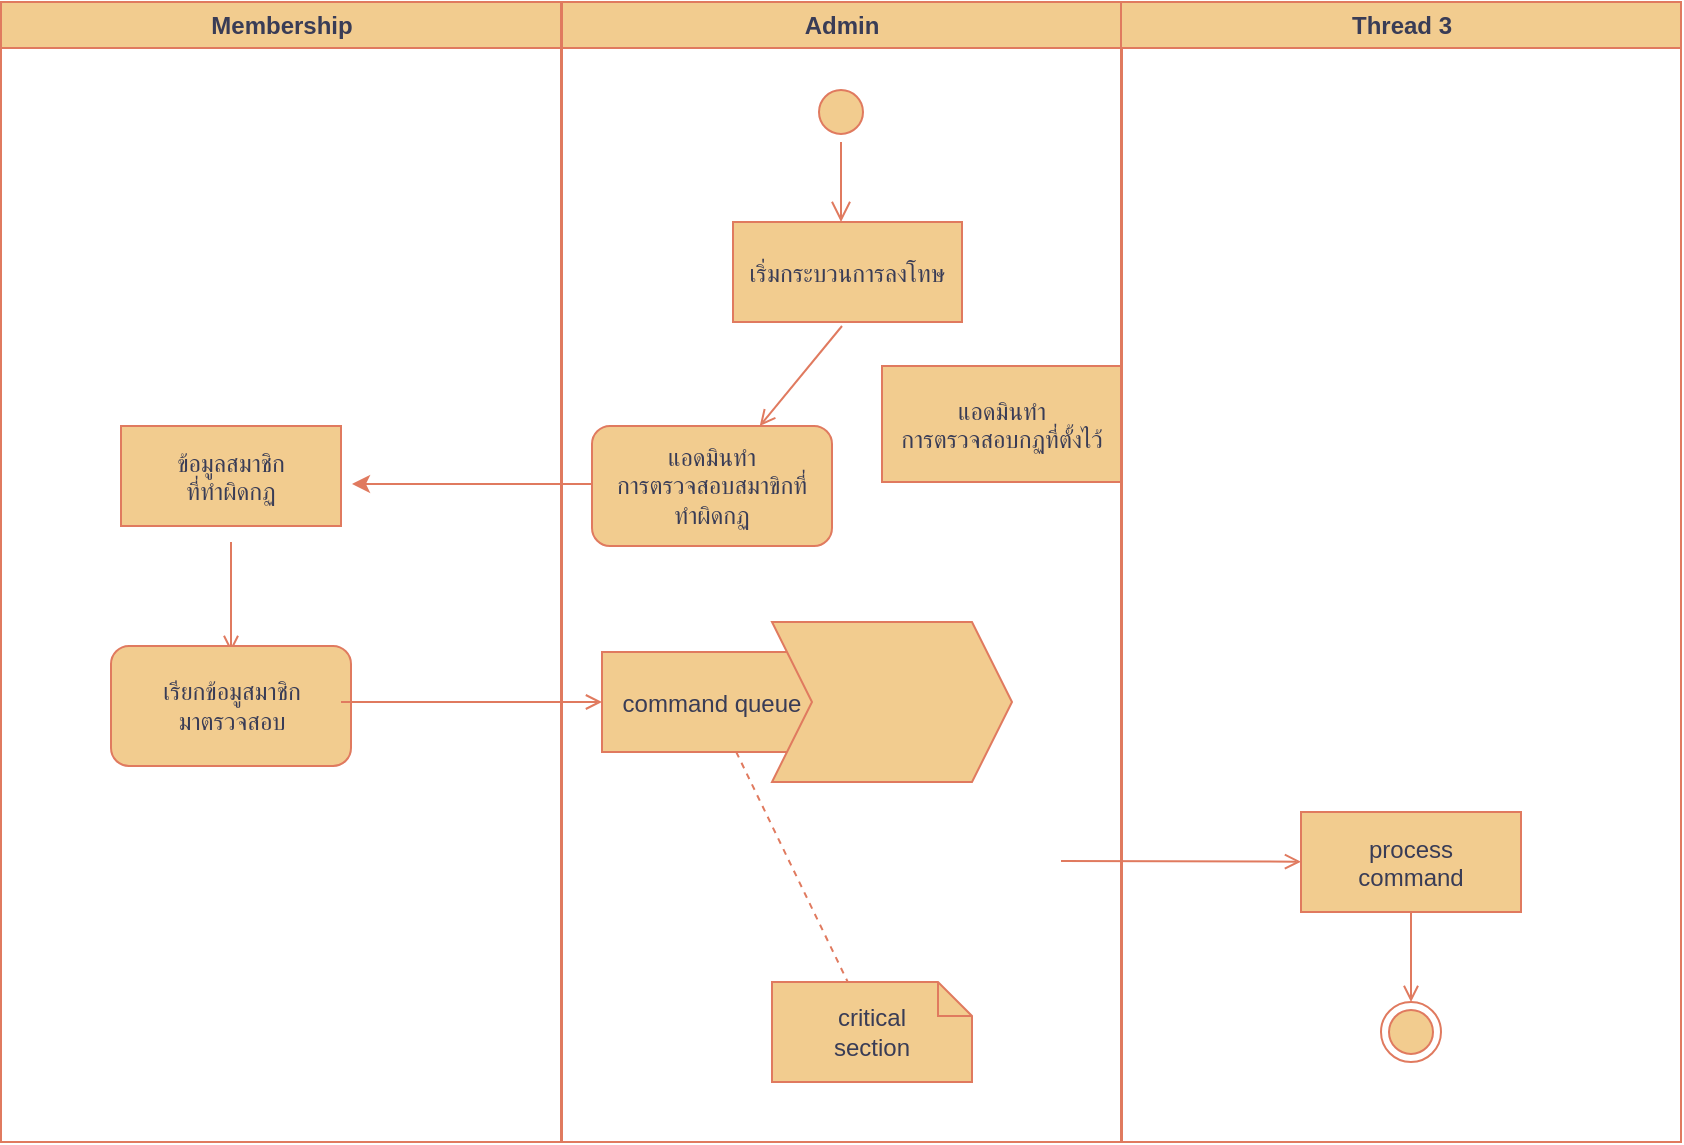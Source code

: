 <mxfile version="21.0.4" type="github">
  <diagram name="Page-1" id="e7e014a7-5840-1c2e-5031-d8a46d1fe8dd">
    <mxGraphModel dx="603" dy="613" grid="1" gridSize="10" guides="1" tooltips="1" connect="1" arrows="1" fold="1" page="1" pageScale="1" pageWidth="1169" pageHeight="826" background="none" math="0" shadow="0">
      <root>
        <mxCell id="0" />
        <mxCell id="1" parent="0" />
        <mxCell id="2" value="Membership" style="swimlane;whiteSpace=wrap;labelBackgroundColor=none;fillColor=#F2CC8F;strokeColor=#E07A5F;fontColor=#393C56;" parent="1" vertex="1">
          <mxGeometry x="164.5" y="128" width="280" height="570" as="geometry" />
        </mxCell>
        <mxCell id="7" value="ข้อมูลสมาชิก&#xa;ที่ทำผิดกฏ" style="labelBackgroundColor=none;fillColor=#F2CC8F;strokeColor=#E07A5F;fontColor=#393C56;" parent="2" vertex="1">
          <mxGeometry x="60" y="212" width="110" height="50" as="geometry" />
        </mxCell>
        <mxCell id="11" value="" style="endArrow=open;strokeColor=#E07A5F;endFill=1;rounded=0;labelBackgroundColor=none;fontColor=default;" parent="2" edge="1">
          <mxGeometry relative="1" as="geometry">
            <mxPoint x="115" y="270.0" as="sourcePoint" />
            <mxPoint x="115" y="325" as="targetPoint" />
          </mxGeometry>
        </mxCell>
        <mxCell id="H5I0HjstW5SvSYe0rr8k-55" value="เรียกข้อมูสมาชิก&lt;br style=&quot;border-color: var(--border-color); padding: 0px; margin: 0px;&quot;&gt;&lt;span style=&quot;&quot;&gt;มาตรวจสอบ&lt;/span&gt;" style="rounded=1;whiteSpace=wrap;html=1;labelBackgroundColor=none;strokeColor=#E07A5F;fontFamily=Helvetica;fontSize=12;fontColor=#393C56;fillColor=#F2CC8F;" vertex="1" parent="2">
          <mxGeometry x="55" y="322" width="120" height="60" as="geometry" />
        </mxCell>
        <mxCell id="3" value="Admin" style="swimlane;whiteSpace=wrap;labelBackgroundColor=none;fillColor=#F2CC8F;strokeColor=#E07A5F;fontColor=#393C56;" parent="1" vertex="1">
          <mxGeometry x="445" y="128" width="280" height="570" as="geometry" />
        </mxCell>
        <mxCell id="13" value="" style="ellipse;shape=startState;fillColor=#F2CC8F;strokeColor=#E07A5F;labelBackgroundColor=none;fontColor=#393C56;" parent="3" vertex="1">
          <mxGeometry x="124.5" y="40" width="30" height="30" as="geometry" />
        </mxCell>
        <mxCell id="14" value="" style="edgeStyle=elbowEdgeStyle;elbow=horizontal;verticalAlign=bottom;endArrow=open;endSize=8;strokeColor=#E07A5F;endFill=1;rounded=0;labelBackgroundColor=none;fontColor=default;" parent="3" source="13" target="15" edge="1">
          <mxGeometry x="40" y="20" as="geometry">
            <mxPoint x="55" y="90" as="targetPoint" />
            <Array as="points" />
          </mxGeometry>
        </mxCell>
        <mxCell id="15" value="เริ่มกระบวนการลงโทษ" style="labelBackgroundColor=none;fillColor=#F2CC8F;strokeColor=#E07A5F;fontColor=#393C56;" parent="3" vertex="1">
          <mxGeometry x="85.5" y="110" width="114.5" height="50" as="geometry" />
        </mxCell>
        <mxCell id="H5I0HjstW5SvSYe0rr8k-52" style="edgeStyle=orthogonalEdgeStyle;rounded=0;orthogonalLoop=1;jettySize=auto;html=1;strokeColor=#E07A5F;fontColor=#393C56;fillColor=#F2CC8F;" edge="1" parent="3">
          <mxGeometry relative="1" as="geometry">
            <mxPoint x="-105" y="241.0" as="targetPoint" />
            <mxPoint x="15" y="241.0" as="sourcePoint" />
          </mxGeometry>
        </mxCell>
        <mxCell id="17" value="" style="endArrow=open;strokeColor=#E07A5F;endFill=1;rounded=0;labelBackgroundColor=none;fontColor=default;" parent="3" edge="1">
          <mxGeometry relative="1" as="geometry">
            <mxPoint x="140" y="162" as="sourcePoint" />
            <mxPoint x="98.861" y="212" as="targetPoint" />
          </mxGeometry>
        </mxCell>
        <mxCell id="18" value="command queue" style="labelBackgroundColor=none;fillColor=#F2CC8F;strokeColor=#E07A5F;fontColor=#393C56;" parent="3" vertex="1">
          <mxGeometry x="20" y="325" width="110" height="50" as="geometry" />
        </mxCell>
        <mxCell id="31" value="critical&#xa;section" style="shape=note;whiteSpace=wrap;size=17;labelBackgroundColor=none;fillColor=#F2CC8F;strokeColor=#E07A5F;fontColor=#393C56;" parent="3" vertex="1">
          <mxGeometry x="105" y="490" width="100" height="50" as="geometry" />
        </mxCell>
        <mxCell id="32" value="" style="endArrow=none;strokeColor=#E07A5F;endFill=0;rounded=0;dashed=1;labelBackgroundColor=none;fontColor=default;" parent="3" source="18" target="31" edge="1">
          <mxGeometry relative="1" as="geometry" />
        </mxCell>
        <mxCell id="H5I0HjstW5SvSYe0rr8k-51" value="แอดมินทำ&#xa;การตรวจสอบกฏที่ตั้งไว้" style="labelBackgroundColor=none;fillColor=#F2CC8F;strokeColor=#E07A5F;fontColor=#393C56;" vertex="1" parent="3">
          <mxGeometry x="160" y="182" width="120" height="58" as="geometry" />
        </mxCell>
        <mxCell id="H5I0HjstW5SvSYe0rr8k-54" value="แอดมินทำ&lt;br style=&quot;border-color: var(--border-color); padding: 0px; margin: 0px;&quot;&gt;&lt;span style=&quot;&quot;&gt;การตรวจสอบสมาขิกที่&lt;/span&gt;&lt;br style=&quot;border-color: var(--border-color); padding: 0px; margin: 0px;&quot;&gt;&lt;span style=&quot;&quot;&gt;ทำผิดกฏ&lt;/span&gt;" style="rounded=1;whiteSpace=wrap;html=1;labelBackgroundColor=none;strokeColor=#E07A5F;fontFamily=Helvetica;fontSize=12;fontColor=#393C56;fillColor=#F2CC8F;" vertex="1" parent="3">
          <mxGeometry x="15" y="212" width="120" height="60" as="geometry" />
        </mxCell>
        <mxCell id="H5I0HjstW5SvSYe0rr8k-57" value="" style="shape=step;perimeter=stepPerimeter;whiteSpace=wrap;html=1;fixedSize=1;labelBackgroundColor=none;strokeColor=#E07A5F;fontFamily=Helvetica;fontSize=12;fontColor=#393C56;fillColor=#F2CC8F;" vertex="1" parent="3">
          <mxGeometry x="105" y="310" width="120" height="80" as="geometry" />
        </mxCell>
        <mxCell id="4" value="Thread 3" style="swimlane;whiteSpace=wrap;labelBackgroundColor=none;fillColor=#F2CC8F;strokeColor=#E07A5F;fontColor=#393C56;" parent="1" vertex="1">
          <mxGeometry x="724.5" y="128" width="280" height="570" as="geometry" />
        </mxCell>
        <mxCell id="33" value="process&#xa;command" style="labelBackgroundColor=none;fillColor=#F2CC8F;strokeColor=#E07A5F;fontColor=#393C56;" parent="4" vertex="1">
          <mxGeometry x="90" y="405" width="110" height="50" as="geometry" />
        </mxCell>
        <mxCell id="37" value="" style="edgeStyle=none;strokeColor=#E07A5F;endArrow=open;endFill=1;rounded=0;labelBackgroundColor=none;fontColor=default;" parent="4" target="33" edge="1">
          <mxGeometry width="100" height="100" relative="1" as="geometry">
            <mxPoint x="-30" y="429.5" as="sourcePoint" />
            <mxPoint x="90" y="429.5" as="targetPoint" />
          </mxGeometry>
        </mxCell>
        <mxCell id="38" value="" style="ellipse;shape=endState;fillColor=#F2CC8F;strokeColor=#E07A5F;labelBackgroundColor=none;fontColor=#393C56;" parent="4" vertex="1">
          <mxGeometry x="130" y="500" width="30" height="30" as="geometry" />
        </mxCell>
        <mxCell id="39" value="" style="endArrow=open;strokeColor=#E07A5F;endFill=1;rounded=0;labelBackgroundColor=none;fontColor=default;" parent="4" source="33" target="38" edge="1">
          <mxGeometry relative="1" as="geometry" />
        </mxCell>
        <mxCell id="20" value="" style="endArrow=open;strokeColor=#E07A5F;endFill=1;rounded=0;labelBackgroundColor=none;fontColor=default;" parent="1" target="18" edge="1">
          <mxGeometry relative="1" as="geometry">
            <mxPoint x="334.5" y="478" as="sourcePoint" />
          </mxGeometry>
        </mxCell>
      </root>
    </mxGraphModel>
  </diagram>
</mxfile>
